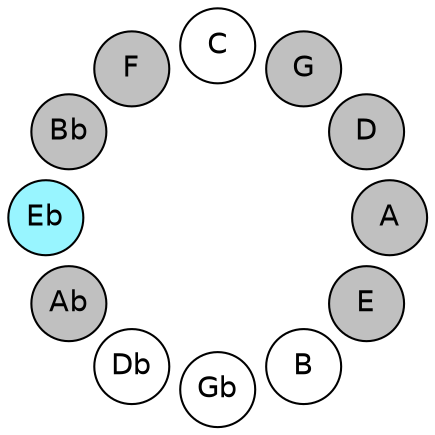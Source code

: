 
graph {

layout = circo;
mindist = .1

node [shape = circle, fontname = Helvetica, margin = 0, style = filled]
edge [style=invis]

subgraph 1 {
	E -- B -- Gb -- Db -- Ab -- Eb -- Bb -- F -- C -- G -- D -- A -- E
}

E [fillcolor = gray];
B [fillcolor = white];
Gb [fillcolor = white];
Db [fillcolor = white];
Ab [fillcolor = gray];
Eb [fillcolor = cadetblue1];
Bb [fillcolor = gray];
F [fillcolor = gray];
C [fillcolor = white];
G [fillcolor = gray];
D [fillcolor = gray];
A [fillcolor = gray];
}
